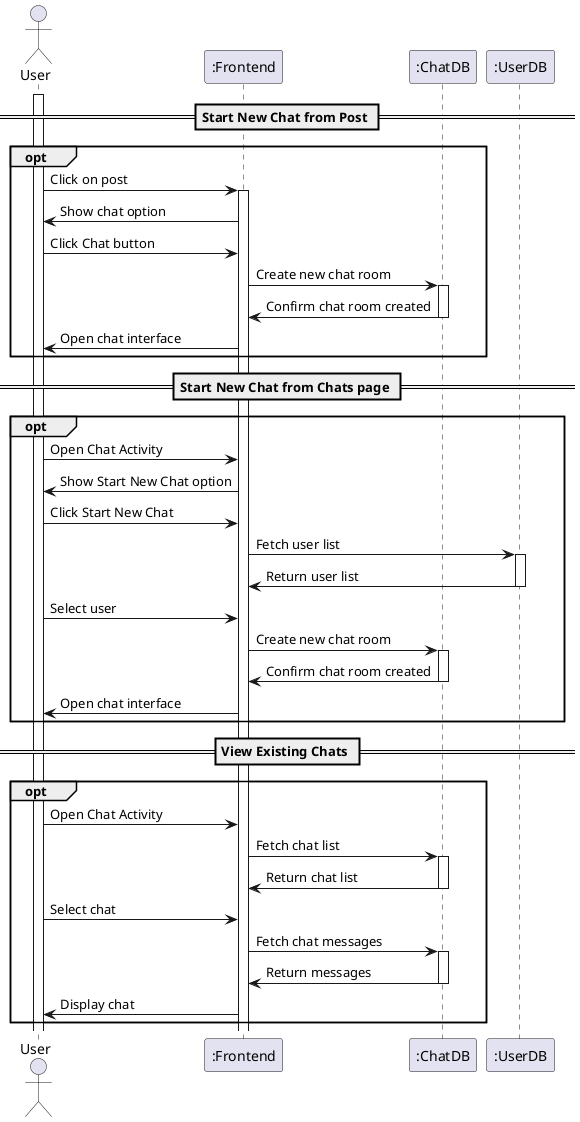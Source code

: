 @startuml

' Sequence Diagram: Start New Chat from Post
actor User
participant ":Frontend" as App
participant ":ChatDB" as DB
participant ":UserDB" as UserDB

activate User
== Start New Chat from Post ==
opt 
' Start New Chat
    User -> App: Click on post
    activate App
    App -> User: Show chat option
    User -> App: Click Chat button
    App -> DB: Create new chat room
    activate DB
    DB -> App: Confirm chat room created
    deactivate DB
    App -> User: Open chat interface
end

== Start New Chat from Chats page ==
opt 
    User -> App: Open Chat Activity
    App -> User: Show Start New Chat option
    User -> App: Click Start New Chat
    App -> UserDB: Fetch user list
    activate UserDB
    UserDB -> App: Return user list
    deactivate UserDB
    User -> App: Select user
    App -> DB: Create new chat room
    activate DB
    DB -> App: Confirm chat room created
    deactivate DB
    App -> User: Open chat interface
end

== View Existing Chats ==
opt 
    ' Sequence Diagram: View Existing Chat
    User -> App: Open Chat Activity
    App -> DB: Fetch chat list
    activate DB
    DB -> App: Return chat list
    deactivate DB
    User -> App: Select chat
    App -> DB: Fetch chat messages
    activate DB
    DB -> App: Return messages
    deactivate DB
    App -> User: Display chat
end 

@enduml